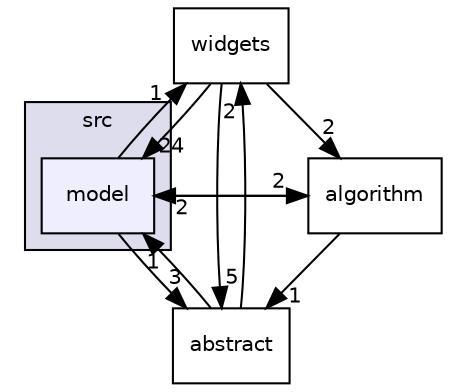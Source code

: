 digraph "D:/code/MRCEditor/src/model" {
  compound=true
  node [ fontsize="10", fontname="Helvetica"];
  edge [ labelfontsize="10", labelfontname="Helvetica"];
  subgraph clusterdir_68267d1309a1af8e8297ef4c3efbcdba {
    graph [ bgcolor="#ddddee", pencolor="black", label="src" fontname="Helvetica", fontsize="10", URL="dir_68267d1309a1af8e8297ef4c3efbcdba.html"]
  dir_5dd65160827af56e6353642206b80129 [shape=box, label="model", style="filled", fillcolor="#eeeeff", pencolor="black", URL="dir_5dd65160827af56e6353642206b80129.html"];
  }
  dir_0abdee562046be6f5823d1ca8c3fd13c [shape=box label="widgets" URL="dir_0abdee562046be6f5823d1ca8c3fd13c.html"];
  dir_4730a5303449a2e0c7d1551f94d9984f [shape=box label="abstract" URL="dir_4730a5303449a2e0c7d1551f94d9984f.html"];
  dir_fbc178c12bd249518b3c0868875b8083 [shape=box label="algorithm" URL="dir_fbc178c12bd249518b3c0868875b8083.html"];
  dir_0abdee562046be6f5823d1ca8c3fd13c->dir_4730a5303449a2e0c7d1551f94d9984f [headlabel="5", labeldistance=1.5 headhref="dir_000007_000004.html"];
  dir_0abdee562046be6f5823d1ca8c3fd13c->dir_5dd65160827af56e6353642206b80129 [headlabel="24", labeldistance=1.5 headhref="dir_000007_000006.html"];
  dir_0abdee562046be6f5823d1ca8c3fd13c->dir_fbc178c12bd249518b3c0868875b8083 [headlabel="2", labeldistance=1.5 headhref="dir_000007_000005.html"];
  dir_4730a5303449a2e0c7d1551f94d9984f->dir_0abdee562046be6f5823d1ca8c3fd13c [headlabel="2", labeldistance=1.5 headhref="dir_000004_000007.html"];
  dir_4730a5303449a2e0c7d1551f94d9984f->dir_5dd65160827af56e6353642206b80129 [headlabel="1", labeldistance=1.5 headhref="dir_000004_000006.html"];
  dir_5dd65160827af56e6353642206b80129->dir_0abdee562046be6f5823d1ca8c3fd13c [headlabel="1", labeldistance=1.5 headhref="dir_000006_000007.html"];
  dir_5dd65160827af56e6353642206b80129->dir_4730a5303449a2e0c7d1551f94d9984f [headlabel="3", labeldistance=1.5 headhref="dir_000006_000004.html"];
  dir_5dd65160827af56e6353642206b80129->dir_fbc178c12bd249518b3c0868875b8083 [headlabel="2", labeldistance=1.5 headhref="dir_000006_000005.html"];
  dir_fbc178c12bd249518b3c0868875b8083->dir_4730a5303449a2e0c7d1551f94d9984f [headlabel="1", labeldistance=1.5 headhref="dir_000005_000004.html"];
  dir_fbc178c12bd249518b3c0868875b8083->dir_5dd65160827af56e6353642206b80129 [headlabel="2", labeldistance=1.5 headhref="dir_000005_000006.html"];
}
